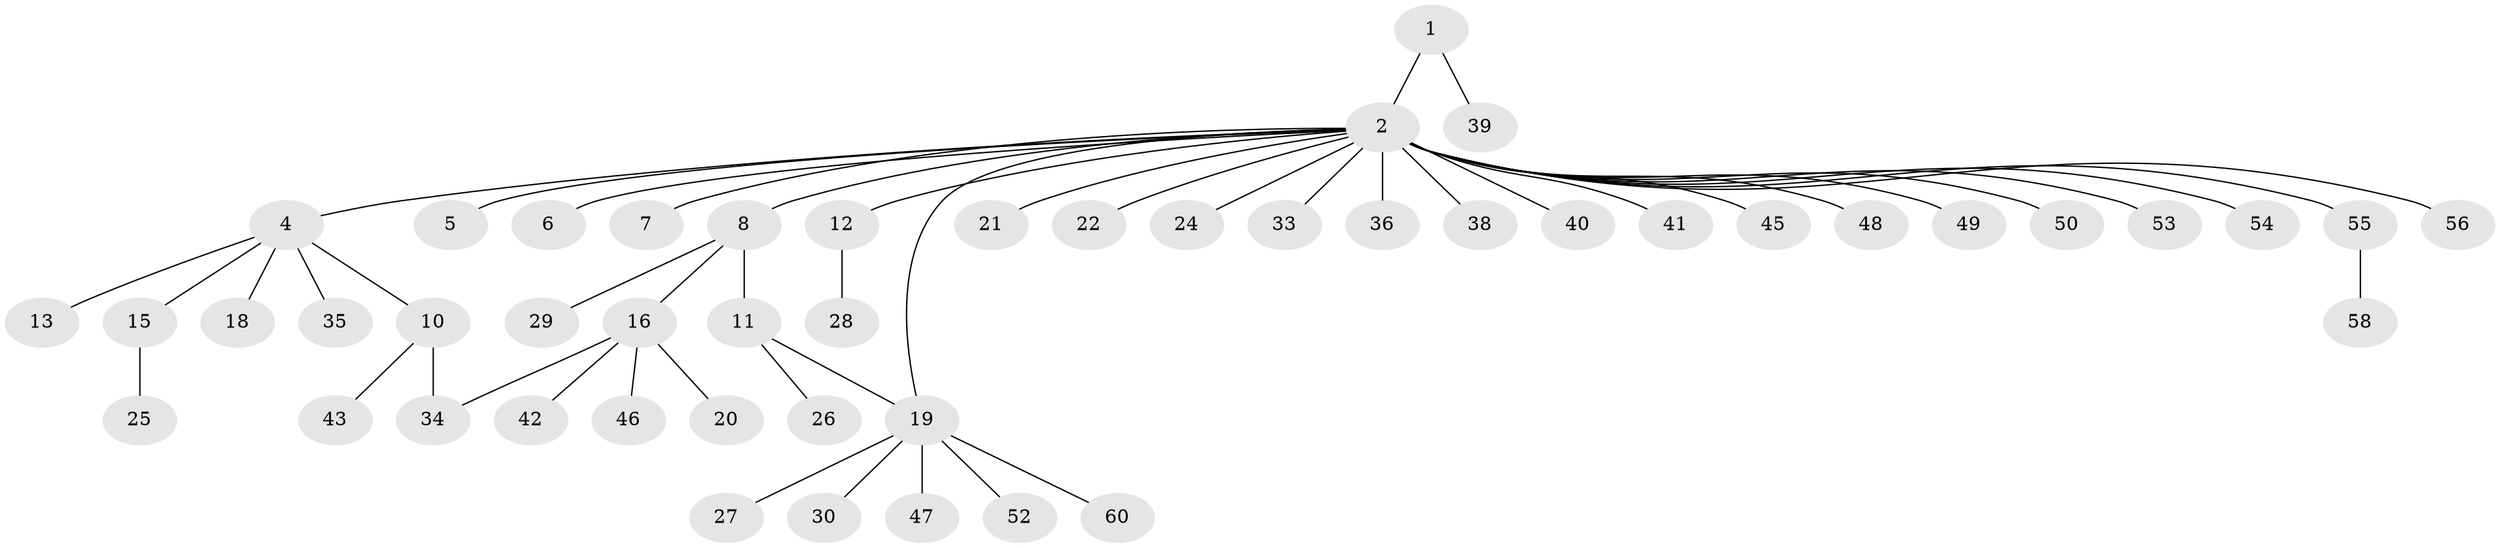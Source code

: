 // original degree distribution, {2: 0.18333333333333332, 24: 0.016666666666666666, 1: 0.65, 3: 0.06666666666666667, 6: 0.03333333333333333, 4: 0.03333333333333333, 5: 0.016666666666666666}
// Generated by graph-tools (version 1.1) at 2025/11/02/27/25 16:11:14]
// undirected, 48 vertices, 49 edges
graph export_dot {
graph [start="1"]
  node [color=gray90,style=filled];
  1 [super="+31"];
  2 [super="+3"];
  4 [super="+9"];
  5;
  6;
  7 [super="+57"];
  8 [super="+14"];
  10 [super="+32"];
  11 [super="+17"];
  12;
  13;
  15 [super="+37"];
  16 [super="+51"];
  18;
  19 [super="+23"];
  20;
  21;
  22;
  24;
  25;
  26;
  27;
  28 [super="+44"];
  29;
  30;
  33 [super="+59"];
  34;
  35;
  36;
  38;
  39;
  40;
  41;
  42;
  43;
  45;
  46;
  47;
  48;
  49;
  50;
  52;
  53;
  54;
  55;
  56;
  58;
  60;
  1 -- 2;
  1 -- 39;
  2 -- 4;
  2 -- 5;
  2 -- 6;
  2 -- 7;
  2 -- 8;
  2 -- 12;
  2 -- 19;
  2 -- 21;
  2 -- 22;
  2 -- 24;
  2 -- 33;
  2 -- 36;
  2 -- 38;
  2 -- 40;
  2 -- 41;
  2 -- 45;
  2 -- 48;
  2 -- 49;
  2 -- 50;
  2 -- 53;
  2 -- 54;
  2 -- 55;
  2 -- 56;
  4 -- 18;
  4 -- 35;
  4 -- 10;
  4 -- 13;
  4 -- 15;
  8 -- 11;
  8 -- 16;
  8 -- 29;
  10 -- 34;
  10 -- 43;
  11 -- 19;
  11 -- 26;
  12 -- 28;
  15 -- 25;
  16 -- 20;
  16 -- 34;
  16 -- 42;
  16 -- 46;
  19 -- 27;
  19 -- 30;
  19 -- 52;
  19 -- 60;
  19 -- 47;
  55 -- 58;
}

